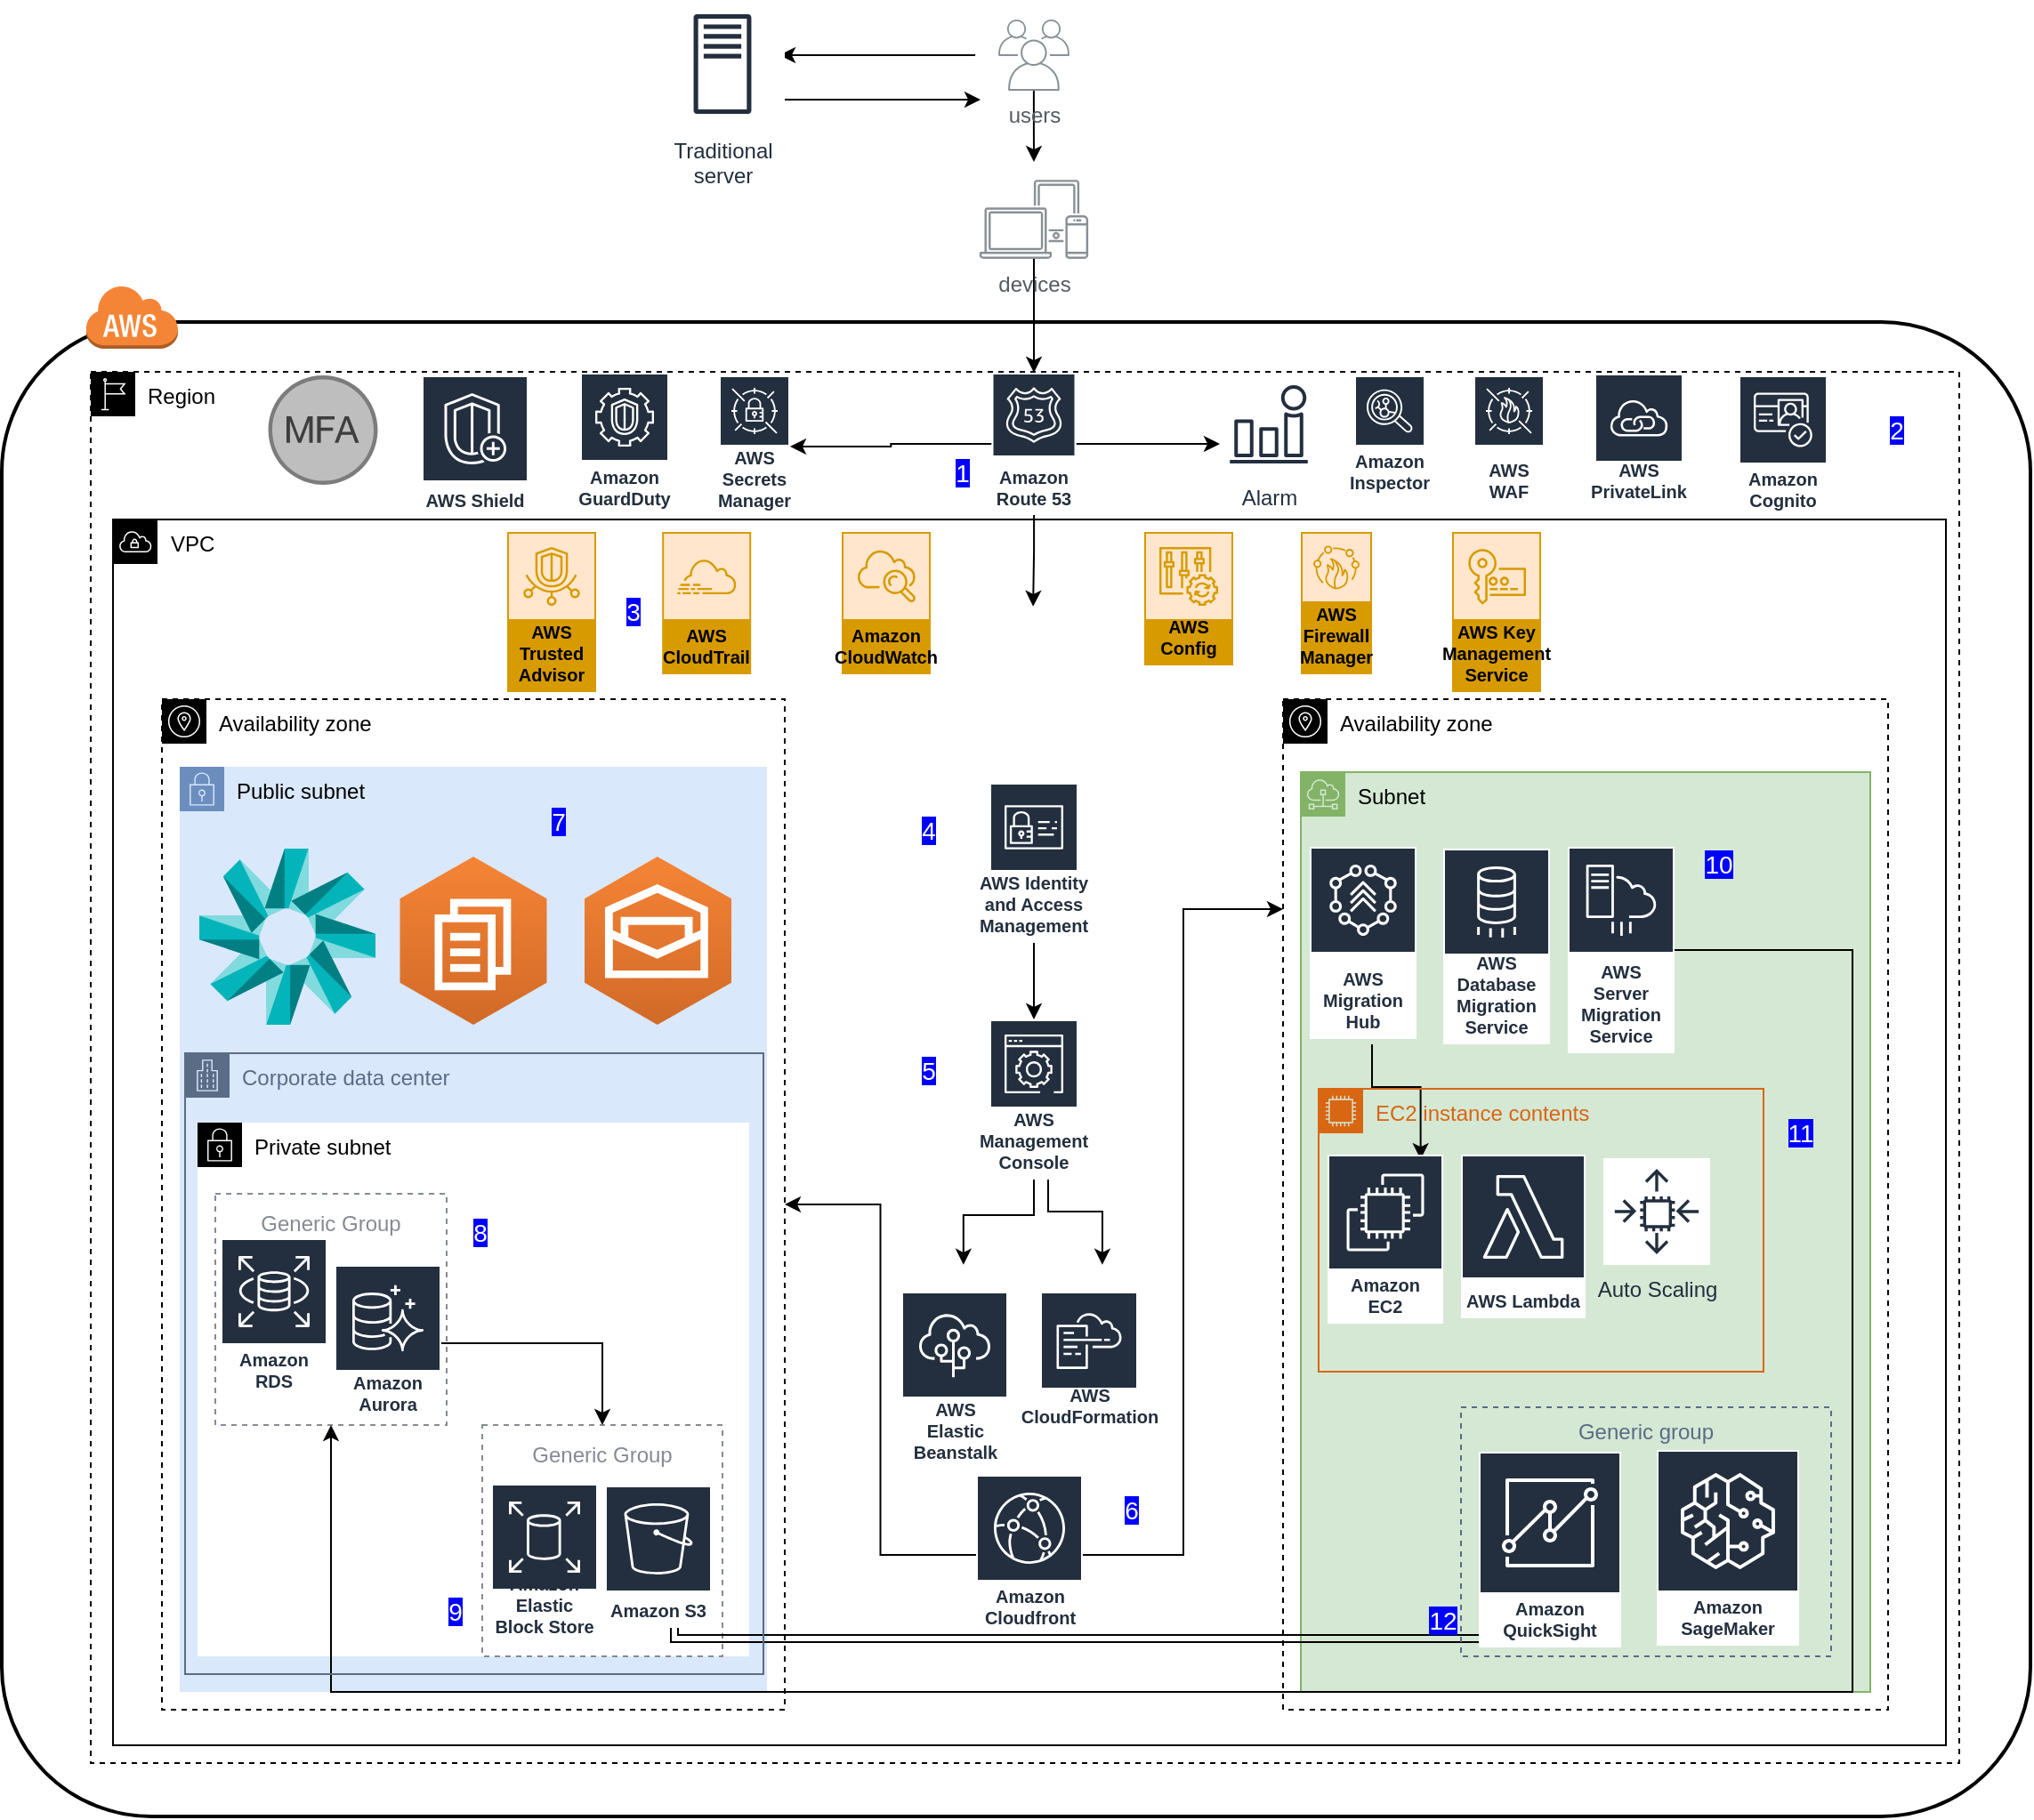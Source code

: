 <mxfile version="21.6.8" type="github">
  <diagram name="Page-1" id="uSrswJnvK80ilH3P5mjm">
    <mxGraphModel dx="1647" dy="828" grid="1" gridSize="10" guides="1" tooltips="1" connect="1" arrows="1" fold="1" page="1" pageScale="1" pageWidth="850" pageHeight="1100" math="0" shadow="0">
      <root>
        <mxCell id="0" />
        <mxCell id="1" parent="0" />
        <mxCell id="XbT-4NyTX25RX7wR1Qhp-1" value="" style="rounded=1;arcSize=10;dashed=0;fillColor=none;gradientColor=none;strokeWidth=2;" vertex="1" parent="1">
          <mxGeometry x="190" y="180" width="1140" height="840" as="geometry" />
        </mxCell>
        <mxCell id="XbT-4NyTX25RX7wR1Qhp-6" value="Region" style="sketch=0;outlineConnect=0;html=1;whiteSpace=wrap;fontSize=12;fontStyle=0;shape=mxgraph.aws4.group;grIcon=mxgraph.aws4.group_region;verticalAlign=top;align=left;spacingLeft=30;dashed=1;" vertex="1" parent="1">
          <mxGeometry x="240" y="208" width="1050" height="782" as="geometry" />
        </mxCell>
        <mxCell id="XbT-4NyTX25RX7wR1Qhp-34" value="VPC" style="sketch=0;outlineConnect=0;html=1;whiteSpace=wrap;fontSize=12;fontStyle=0;shape=mxgraph.aws4.group;grIcon=mxgraph.aws4.group_vpc;verticalAlign=top;align=left;spacingLeft=30;dashed=0;" vertex="1" parent="1">
          <mxGeometry x="252.5" y="291" width="1030" height="689" as="geometry" />
        </mxCell>
        <mxCell id="XbT-4NyTX25RX7wR1Qhp-2" value="" style="dashed=0;html=1;shape=mxgraph.aws3.cloud;fillColor=#F58536;gradientColor=none;dashed=0;" vertex="1" parent="1">
          <mxGeometry x="237" y="159" width="52" height="36" as="geometry" />
        </mxCell>
        <mxCell id="XbT-4NyTX25RX7wR1Qhp-66" style="edgeStyle=orthogonalEdgeStyle;rounded=0;orthogonalLoop=1;jettySize=auto;html=1;" edge="1" parent="1" source="XbT-4NyTX25RX7wR1Qhp-4">
          <mxGeometry relative="1" as="geometry">
            <mxPoint x="770" y="90" as="targetPoint" />
          </mxGeometry>
        </mxCell>
        <mxCell id="XbT-4NyTX25RX7wR1Qhp-118" style="edgeStyle=orthogonalEdgeStyle;rounded=0;orthogonalLoop=1;jettySize=auto;html=1;" edge="1" parent="1">
          <mxGeometry relative="1" as="geometry">
            <mxPoint x="627" y="30" as="targetPoint" />
            <mxPoint x="737.038" y="30" as="sourcePoint" />
          </mxGeometry>
        </mxCell>
        <mxCell id="XbT-4NyTX25RX7wR1Qhp-4" value="users" style="sketch=0;outlineConnect=0;gradientColor=none;fontColor=#545B64;strokeColor=none;fillColor=#879196;dashed=0;verticalLabelPosition=bottom;verticalAlign=top;align=center;html=1;fontSize=12;fontStyle=0;aspect=fixed;shape=mxgraph.aws4.illustration_users;pointerEvents=1" vertex="1" parent="1">
          <mxGeometry x="750" y="10" width="40" height="40" as="geometry" />
        </mxCell>
        <mxCell id="XbT-4NyTX25RX7wR1Qhp-67" style="edgeStyle=orthogonalEdgeStyle;rounded=0;orthogonalLoop=1;jettySize=auto;html=1;" edge="1" parent="1" source="XbT-4NyTX25RX7wR1Qhp-5" target="XbT-4NyTX25RX7wR1Qhp-63">
          <mxGeometry relative="1" as="geometry" />
        </mxCell>
        <mxCell id="XbT-4NyTX25RX7wR1Qhp-5" value="devices" style="sketch=0;outlineConnect=0;gradientColor=none;fontColor=#545B64;strokeColor=none;fillColor=#879196;dashed=0;verticalLabelPosition=bottom;verticalAlign=top;align=center;html=1;fontSize=12;fontStyle=0;aspect=fixed;shape=mxgraph.aws4.illustration_devices;pointerEvents=1" vertex="1" parent="1">
          <mxGeometry x="739.45" y="100" width="61.1" height="44.6" as="geometry" />
        </mxCell>
        <mxCell id="XbT-4NyTX25RX7wR1Qhp-7" value="Amazon GuardDuty" style="sketch=0;outlineConnect=0;fontColor=#232F3E;gradientColor=none;strokeColor=#ffffff;fillColor=#232F3E;dashed=0;verticalLabelPosition=middle;verticalAlign=bottom;align=center;html=1;whiteSpace=wrap;fontSize=10;fontStyle=1;spacing=3;shape=mxgraph.aws4.productIcon;prIcon=mxgraph.aws4.guardduty;" vertex="1" parent="1">
          <mxGeometry x="515" y="208.5" width="50" height="80" as="geometry" />
        </mxCell>
        <mxCell id="XbT-4NyTX25RX7wR1Qhp-8" value="AWS Firewall Manager" style="sketch=0;outlineConnect=0;strokeColor=#d79b00;fillColor=#ffe6cc;dashed=0;verticalLabelPosition=middle;verticalAlign=bottom;align=center;html=1;whiteSpace=wrap;fontSize=10;fontStyle=1;spacing=3;shape=mxgraph.aws4.productIcon;prIcon=mxgraph.aws4.firewall_manager;" vertex="1" parent="1">
          <mxGeometry x="920" y="298" width="40" height="80" as="geometry" />
        </mxCell>
        <mxCell id="XbT-4NyTX25RX7wR1Qhp-9" value="AWS Key Management Service" style="sketch=0;outlineConnect=0;strokeColor=#d79b00;fillColor=#ffe6cc;dashed=0;verticalLabelPosition=middle;verticalAlign=bottom;align=center;html=1;whiteSpace=wrap;fontSize=10;fontStyle=1;spacing=3;shape=mxgraph.aws4.productIcon;prIcon=mxgraph.aws4.key_management_service;" vertex="1" parent="1">
          <mxGeometry x="1005" y="298" width="50" height="90" as="geometry" />
        </mxCell>
        <mxCell id="XbT-4NyTX25RX7wR1Qhp-10" value="AWS Secrets Manager" style="sketch=0;outlineConnect=0;fontColor=#232F3E;gradientColor=none;strokeColor=#ffffff;fillColor=#232F3E;dashed=0;verticalLabelPosition=middle;verticalAlign=bottom;align=center;html=1;whiteSpace=wrap;fontSize=10;fontStyle=1;spacing=3;shape=mxgraph.aws4.productIcon;prIcon=mxgraph.aws4.secrets_manager;" vertex="1" parent="1">
          <mxGeometry x="593" y="210" width="40" height="80" as="geometry" />
        </mxCell>
        <mxCell id="XbT-4NyTX25RX7wR1Qhp-11" value="AWS Shield" style="sketch=0;outlineConnect=0;fontColor=#232F3E;gradientColor=none;strokeColor=#ffffff;fillColor=#232F3E;dashed=0;verticalLabelPosition=middle;verticalAlign=bottom;align=center;html=1;whiteSpace=wrap;fontSize=10;fontStyle=1;spacing=3;shape=mxgraph.aws4.productIcon;prIcon=mxgraph.aws4.shield;" vertex="1" parent="1">
          <mxGeometry x="426" y="210" width="60" height="80" as="geometry" />
        </mxCell>
        <mxCell id="XbT-4NyTX25RX7wR1Qhp-12" value="AWS WAF" style="sketch=0;outlineConnect=0;fontColor=#232F3E;gradientColor=none;strokeColor=#ffffff;fillColor=#232F3E;dashed=0;verticalLabelPosition=middle;verticalAlign=bottom;align=center;html=1;whiteSpace=wrap;fontSize=10;fontStyle=1;spacing=3;shape=mxgraph.aws4.productIcon;prIcon=mxgraph.aws4.waf;" vertex="1" parent="1">
          <mxGeometry x="1017" y="210" width="40" height="75" as="geometry" />
        </mxCell>
        <mxCell id="XbT-4NyTX25RX7wR1Qhp-90" style="edgeStyle=orthogonalEdgeStyle;rounded=0;orthogonalLoop=1;jettySize=auto;html=1;" edge="1" parent="1" source="XbT-4NyTX25RX7wR1Qhp-13" target="XbT-4NyTX25RX7wR1Qhp-35">
          <mxGeometry relative="1" as="geometry" />
        </mxCell>
        <mxCell id="XbT-4NyTX25RX7wR1Qhp-92" style="edgeStyle=orthogonalEdgeStyle;rounded=0;orthogonalLoop=1;jettySize=auto;html=1;" edge="1" parent="1" source="XbT-4NyTX25RX7wR1Qhp-13" target="XbT-4NyTX25RX7wR1Qhp-38">
          <mxGeometry relative="1" as="geometry">
            <Array as="points">
              <mxPoint x="854" y="873" />
              <mxPoint x="854" y="510" />
            </Array>
          </mxGeometry>
        </mxCell>
        <mxCell id="XbT-4NyTX25RX7wR1Qhp-13" value="Amazon Cloudfront" style="sketch=0;outlineConnect=0;fontColor=#232F3E;gradientColor=none;strokeColor=#ffffff;fillColor=#232F3E;dashed=0;verticalLabelPosition=middle;verticalAlign=bottom;align=center;html=1;whiteSpace=wrap;fontSize=10;fontStyle=1;spacing=3;shape=mxgraph.aws4.productIcon;prIcon=mxgraph.aws4.cloudfront;" vertex="1" parent="1">
          <mxGeometry x="737.5" y="828" width="60" height="90" as="geometry" />
        </mxCell>
        <mxCell id="XbT-4NyTX25RX7wR1Qhp-14" value="AWS&#xa;CloudTrail" style="sketch=0;outlineConnect=0;strokeColor=#d79b00;fillColor=#ffe6cc;dashed=0;verticalLabelPosition=middle;verticalAlign=bottom;align=center;html=1;whiteSpace=wrap;fontSize=10;fontStyle=1;spacing=3;shape=mxgraph.aws4.productIcon;prIcon=mxgraph.aws4.cloudtrail;" vertex="1" parent="1">
          <mxGeometry x="561.1" y="298" width="50" height="80" as="geometry" />
        </mxCell>
        <mxCell id="XbT-4NyTX25RX7wR1Qhp-15" value="AWS Config" style="sketch=0;outlineConnect=0;strokeColor=#d79b00;fillColor=#ffe6cc;dashed=0;verticalLabelPosition=middle;verticalAlign=bottom;align=center;html=1;whiteSpace=wrap;fontSize=10;fontStyle=1;spacing=3;shape=mxgraph.aws4.productIcon;prIcon=mxgraph.aws4.config;" vertex="1" parent="1">
          <mxGeometry x="832" y="298" width="50" height="75" as="geometry" />
        </mxCell>
        <mxCell id="XbT-4NyTX25RX7wR1Qhp-86" style="edgeStyle=orthogonalEdgeStyle;rounded=0;orthogonalLoop=1;jettySize=auto;html=1;entryX=0.532;entryY=0.608;entryDx=0;entryDy=0;entryPerimeter=0;" edge="1" parent="1">
          <mxGeometry relative="1" as="geometry">
            <mxPoint x="778" y="662" as="sourcePoint" />
            <mxPoint x="808.46" y="709.912" as="targetPoint" />
            <Array as="points">
              <mxPoint x="778" y="680" />
              <mxPoint x="809" y="680" />
            </Array>
          </mxGeometry>
        </mxCell>
        <mxCell id="XbT-4NyTX25RX7wR1Qhp-87" style="edgeStyle=orthogonalEdgeStyle;rounded=0;orthogonalLoop=1;jettySize=auto;html=1;entryX=0.464;entryY=0.608;entryDx=0;entryDy=0;entryPerimeter=0;" edge="1" parent="1" source="XbT-4NyTX25RX7wR1Qhp-16" target="XbT-4NyTX25RX7wR1Qhp-34">
          <mxGeometry relative="1" as="geometry" />
        </mxCell>
        <mxCell id="XbT-4NyTX25RX7wR1Qhp-16" value="AWS Management Console" style="sketch=0;outlineConnect=0;fontColor=#232F3E;gradientColor=none;strokeColor=#ffffff;fillColor=#232F3E;dashed=0;verticalLabelPosition=middle;verticalAlign=bottom;align=center;html=1;whiteSpace=wrap;fontSize=10;fontStyle=1;spacing=3;shape=mxgraph.aws4.productIcon;prIcon=mxgraph.aws4.management_console;" vertex="1" parent="1">
          <mxGeometry x="745" y="572" width="50" height="90" as="geometry" />
        </mxCell>
        <mxCell id="XbT-4NyTX25RX7wR1Qhp-17" value="AWS Trusted Advisor" style="sketch=0;outlineConnect=0;strokeColor=#d79b00;fillColor=#ffe6cc;dashed=0;verticalLabelPosition=middle;verticalAlign=bottom;align=center;html=1;whiteSpace=wrap;fontSize=10;fontStyle=1;spacing=3;shape=mxgraph.aws4.productIcon;prIcon=mxgraph.aws4.trusted_advisor;" vertex="1" parent="1">
          <mxGeometry x="474" y="298" width="50" height="90" as="geometry" />
        </mxCell>
        <mxCell id="XbT-4NyTX25RX7wR1Qhp-18" value="Alarm" style="sketch=0;outlineConnect=0;fontColor=#232F3E;gradientColor=none;strokeColor=#232F3E;fillColor=#ffffff;dashed=0;verticalLabelPosition=bottom;verticalAlign=top;align=center;html=1;fontSize=12;fontStyle=0;aspect=fixed;shape=mxgraph.aws4.resourceIcon;resIcon=mxgraph.aws4.alarm;" vertex="1" parent="1">
          <mxGeometry x="874.5" y="210" width="55" height="55" as="geometry" />
        </mxCell>
        <mxCell id="XbT-4NyTX25RX7wR1Qhp-24" value="AWS Elastic Beanstalk" style="sketch=0;outlineConnect=0;fontColor=#232F3E;gradientColor=none;strokeColor=#ffffff;fillColor=#232F3E;dashed=0;verticalLabelPosition=middle;verticalAlign=bottom;align=center;html=1;whiteSpace=wrap;fontSize=10;fontStyle=1;spacing=3;shape=mxgraph.aws4.productIcon;prIcon=mxgraph.aws4.elastic_beanstalk;" vertex="1" parent="1">
          <mxGeometry x="695.5" y="725" width="60" height="100" as="geometry" />
        </mxCell>
        <mxCell id="XbT-4NyTX25RX7wR1Qhp-28" value="Amazon Inspector" style="sketch=0;outlineConnect=0;fontColor=#232F3E;gradientColor=none;strokeColor=#ffffff;fillColor=#232F3E;dashed=0;verticalLabelPosition=middle;verticalAlign=bottom;align=center;html=1;whiteSpace=wrap;fontSize=10;fontStyle=1;spacing=3;shape=mxgraph.aws4.productIcon;prIcon=mxgraph.aws4.inspector;" vertex="1" parent="1">
          <mxGeometry x="950" y="210" width="40" height="70" as="geometry" />
        </mxCell>
        <mxCell id="XbT-4NyTX25RX7wR1Qhp-29" value="Amazon CloudWatch" style="sketch=0;outlineConnect=0;strokeColor=#d79b00;fillColor=#ffe6cc;dashed=0;verticalLabelPosition=middle;verticalAlign=bottom;align=center;html=1;whiteSpace=wrap;fontSize=10;fontStyle=1;spacing=3;shape=mxgraph.aws4.productIcon;prIcon=mxgraph.aws4.cloudwatch;" vertex="1" parent="1">
          <mxGeometry x="662" y="298" width="50" height="80" as="geometry" />
        </mxCell>
        <mxCell id="XbT-4NyTX25RX7wR1Qhp-85" style="edgeStyle=orthogonalEdgeStyle;rounded=0;orthogonalLoop=1;jettySize=auto;html=1;" edge="1" parent="1" source="XbT-4NyTX25RX7wR1Qhp-30" target="XbT-4NyTX25RX7wR1Qhp-16">
          <mxGeometry relative="1" as="geometry" />
        </mxCell>
        <mxCell id="XbT-4NyTX25RX7wR1Qhp-30" value="AWS Identity and Access Management" style="sketch=0;outlineConnect=0;fontColor=#232F3E;gradientColor=none;strokeColor=#ffffff;fillColor=#232F3E;dashed=0;verticalLabelPosition=middle;verticalAlign=bottom;align=center;html=1;whiteSpace=wrap;fontSize=10;fontStyle=1;spacing=3;shape=mxgraph.aws4.productIcon;prIcon=mxgraph.aws4.identity_and_access_management;" vertex="1" parent="1">
          <mxGeometry x="745" y="439" width="50" height="90" as="geometry" />
        </mxCell>
        <mxCell id="XbT-4NyTX25RX7wR1Qhp-31" value="AWS PrivateLink" style="sketch=0;outlineConnect=0;fontColor=#232F3E;gradientColor=none;strokeColor=#ffffff;fillColor=#232F3E;dashed=0;verticalLabelPosition=middle;verticalAlign=bottom;align=center;html=1;whiteSpace=wrap;fontSize=10;fontStyle=1;spacing=3;shape=mxgraph.aws4.productIcon;prIcon=mxgraph.aws4.privatelink;" vertex="1" parent="1">
          <mxGeometry x="1085" y="209" width="50" height="76" as="geometry" />
        </mxCell>
        <mxCell id="XbT-4NyTX25RX7wR1Qhp-35" value="Availability zone" style="sketch=0;outlineConnect=0;html=1;whiteSpace=wrap;fontSize=12;fontStyle=0;shape=mxgraph.aws4.group;grIcon=mxgraph.aws4.group_availability_zone;verticalAlign=top;align=left;spacingLeft=30;dashed=1;" vertex="1" parent="1">
          <mxGeometry x="280" y="392" width="350" height="568" as="geometry" />
        </mxCell>
        <mxCell id="XbT-4NyTX25RX7wR1Qhp-37" value="AWS CloudFormation" style="sketch=0;outlineConnect=0;fontColor=#232F3E;gradientColor=none;strokeColor=#ffffff;fillColor=#232F3E;dashed=0;verticalLabelPosition=middle;verticalAlign=bottom;align=center;html=1;whiteSpace=wrap;fontSize=10;fontStyle=1;spacing=3;shape=mxgraph.aws4.productIcon;prIcon=mxgraph.aws4.cloudformation;" vertex="1" parent="1">
          <mxGeometry x="773.5" y="725" width="55" height="80" as="geometry" />
        </mxCell>
        <mxCell id="XbT-4NyTX25RX7wR1Qhp-38" value="Availability zone" style="sketch=0;outlineConnect=0;html=1;whiteSpace=wrap;fontSize=12;fontStyle=0;shape=mxgraph.aws4.group;grIcon=mxgraph.aws4.group_availability_zone;verticalAlign=top;align=left;spacingLeft=30;dashed=1;" vertex="1" parent="1">
          <mxGeometry x="910" y="392" width="340" height="568" as="geometry" />
        </mxCell>
        <mxCell id="XbT-4NyTX25RX7wR1Qhp-43" value="Public subnet" style="points=[[0,0],[0.25,0],[0.5,0],[0.75,0],[1,0],[1,0.25],[1,0.5],[1,0.75],[1,1],[0.75,1],[0.5,1],[0.25,1],[0,1],[0,0.75],[0,0.5],[0,0.25]];outlineConnect=0;html=1;whiteSpace=wrap;fontSize=12;fontStyle=0;container=1;pointerEvents=0;collapsible=0;recursiveResize=0;shape=mxgraph.aws4.group;grIcon=mxgraph.aws4.group_security_group;grStroke=0;verticalAlign=top;align=left;spacingLeft=30;dashed=0;fillColor=#dae8fc;strokeColor=#6c8ebf;" vertex="1" parent="1">
          <mxGeometry x="290" y="430" width="330" height="520" as="geometry" />
        </mxCell>
        <mxCell id="XbT-4NyTX25RX7wR1Qhp-53" value="" style="outlineConnect=0;dashed=0;verticalLabelPosition=bottom;verticalAlign=top;align=center;html=1;shape=mxgraph.aws3.workmail;fillColor=#D16A28;gradientColor=#F58435;gradientDirection=north;" vertex="1" parent="XbT-4NyTX25RX7wR1Qhp-43">
          <mxGeometry x="227.5" y="50.5" width="82.5" height="94.5" as="geometry" />
        </mxCell>
        <mxCell id="XbT-4NyTX25RX7wR1Qhp-97" value="&lt;font color=&quot;#ffffff&quot; style=&quot;font-size: 14px; background-color: rgb(0, 0, 255);&quot;&gt;7&lt;/font&gt;" style="text;strokeColor=none;align=center;fillColor=none;html=1;verticalAlign=middle;whiteSpace=wrap;rounded=0;strokeWidth=4;" vertex="1" parent="XbT-4NyTX25RX7wR1Qhp-43">
          <mxGeometry x="197.5" y="16" width="30" height="30" as="geometry" />
        </mxCell>
        <mxCell id="XbT-4NyTX25RX7wR1Qhp-44" value="Private subnet" style="points=[[0,0],[0.25,0],[0.5,0],[0.75,0],[1,0],[1,0.25],[1,0.5],[1,0.75],[1,1],[0.75,1],[0.5,1],[0.25,1],[0,1],[0,0.75],[0,0.5],[0,0.25]];outlineConnect=0;html=1;whiteSpace=wrap;fontSize=12;fontStyle=0;container=1;pointerEvents=0;collapsible=0;recursiveResize=0;shape=mxgraph.aws4.group;grIcon=mxgraph.aws4.group_security_group;grStroke=0;verticalAlign=top;align=left;spacingLeft=30;dashed=0;" vertex="1" parent="1">
          <mxGeometry x="300" y="630" width="310" height="300" as="geometry" />
        </mxCell>
        <mxCell id="XbT-4NyTX25RX7wR1Qhp-48" value="Subnet" style="sketch=0;outlineConnect=0;html=1;whiteSpace=wrap;fontSize=12;fontStyle=0;shape=mxgraph.aws4.group;grIcon=mxgraph.aws4.group_subnet;strokeColor=#82b366;fillColor=#d5e8d4;verticalAlign=top;align=left;spacingLeft=30;dashed=0;" vertex="1" parent="1">
          <mxGeometry x="920" y="433" width="320" height="517" as="geometry" />
        </mxCell>
        <mxCell id="XbT-4NyTX25RX7wR1Qhp-49" value="Generic Group" style="outlineConnect=0;gradientColor=none;html=1;whiteSpace=wrap;fontSize=12;fontStyle=0;strokeColor=#858B94;fillColor=none;verticalAlign=top;align=center;fontColor=#858B94;dashed=1;spacingTop=3;" vertex="1" parent="1">
          <mxGeometry x="310" y="670" width="130" height="130" as="geometry" />
        </mxCell>
        <mxCell id="XbT-4NyTX25RX7wR1Qhp-50" value="Generic Group" style="outlineConnect=0;gradientColor=none;html=1;whiteSpace=wrap;fontSize=12;fontStyle=0;strokeColor=#858B94;fillColor=none;verticalAlign=top;align=center;fontColor=#858B94;dashed=1;spacingTop=3;" vertex="1" parent="1">
          <mxGeometry x="460" y="800" width="135" height="130" as="geometry" />
        </mxCell>
        <mxCell id="XbT-4NyTX25RX7wR1Qhp-122" style="edgeStyle=orthogonalEdgeStyle;shape=link;rounded=0;orthogonalLoop=1;jettySize=auto;html=1;" edge="1" parent="1">
          <mxGeometry relative="1" as="geometry">
            <mxPoint x="568" y="914" as="sourcePoint" />
            <mxPoint x="1029" y="920" as="targetPoint" />
            <Array as="points">
              <mxPoint x="568" y="920" />
            </Array>
          </mxGeometry>
        </mxCell>
        <mxCell id="XbT-4NyTX25RX7wR1Qhp-26" value="Amazon S3" style="sketch=0;outlineConnect=0;fontColor=#232F3E;gradientColor=none;strokeColor=#ffffff;fillColor=#232F3E;dashed=0;verticalLabelPosition=middle;verticalAlign=bottom;align=center;html=1;whiteSpace=wrap;fontSize=10;fontStyle=1;spacing=3;shape=mxgraph.aws4.productIcon;prIcon=mxgraph.aws4.s3;" vertex="1" parent="1">
          <mxGeometry x="529" y="834" width="60" height="80" as="geometry" />
        </mxCell>
        <mxCell id="XbT-4NyTX25RX7wR1Qhp-27" value="Amazon Elastic Block Store" style="sketch=0;outlineConnect=0;fontColor=#232F3E;gradientColor=none;strokeColor=#ffffff;fillColor=#232F3E;dashed=0;verticalLabelPosition=middle;verticalAlign=bottom;align=center;html=1;whiteSpace=wrap;fontSize=10;fontStyle=1;spacing=3;shape=mxgraph.aws4.productIcon;prIcon=mxgraph.aws4.elastic_block_store;" vertex="1" parent="1">
          <mxGeometry x="465" y="833" width="60" height="90" as="geometry" />
        </mxCell>
        <mxCell id="XbT-4NyTX25RX7wR1Qhp-51" value="" style="outlineConnect=0;dashed=0;verticalLabelPosition=bottom;verticalAlign=top;align=center;html=1;shape=mxgraph.aws3.chime;fillColor=#03B5BB;gradientColor=none;" vertex="1" parent="1">
          <mxGeometry x="301" y="476" width="99" height="99" as="geometry" />
        </mxCell>
        <mxCell id="XbT-4NyTX25RX7wR1Qhp-52" value="" style="outlineConnect=0;dashed=0;verticalLabelPosition=bottom;verticalAlign=top;align=center;html=1;shape=mxgraph.aws3.workdocs;fillColor=#D16A28;gradientColor=#F58435;gradientDirection=north;" vertex="1" parent="1">
          <mxGeometry x="413.75" y="480.5" width="82.5" height="94.5" as="geometry" />
        </mxCell>
        <mxCell id="XbT-4NyTX25RX7wR1Qhp-21" value="Amazon RDS" style="sketch=0;outlineConnect=0;fontColor=#232F3E;gradientColor=none;strokeColor=#ffffff;fillColor=#232F3E;dashed=0;verticalLabelPosition=middle;verticalAlign=bottom;align=center;html=1;whiteSpace=wrap;fontSize=10;fontStyle=1;spacing=3;shape=mxgraph.aws4.productIcon;prIcon=mxgraph.aws4.rds;" vertex="1" parent="1">
          <mxGeometry x="313" y="695" width="60" height="90" as="geometry" />
        </mxCell>
        <mxCell id="XbT-4NyTX25RX7wR1Qhp-121" style="edgeStyle=orthogonalEdgeStyle;rounded=0;orthogonalLoop=1;jettySize=auto;html=1;entryX=0.5;entryY=0;entryDx=0;entryDy=0;" edge="1" parent="1" source="XbT-4NyTX25RX7wR1Qhp-20" target="XbT-4NyTX25RX7wR1Qhp-50">
          <mxGeometry relative="1" as="geometry" />
        </mxCell>
        <mxCell id="XbT-4NyTX25RX7wR1Qhp-20" value="Amazon&#xa;Aurora" style="sketch=0;outlineConnect=0;fontColor=#232F3E;gradientColor=none;strokeColor=#ffffff;fillColor=#232F3E;dashed=0;verticalLabelPosition=middle;verticalAlign=bottom;align=center;html=1;whiteSpace=wrap;fontSize=10;fontStyle=1;spacing=3;shape=mxgraph.aws4.productIcon;prIcon=mxgraph.aws4.aurora;" vertex="1" parent="1">
          <mxGeometry x="377" y="710" width="60" height="88" as="geometry" />
        </mxCell>
        <mxCell id="XbT-4NyTX25RX7wR1Qhp-32" value="AWS Database Migration Service" style="sketch=0;outlineConnect=0;fontColor=#232F3E;gradientColor=none;strokeColor=#ffffff;fillColor=#232F3E;dashed=0;verticalLabelPosition=middle;verticalAlign=bottom;align=center;html=1;whiteSpace=wrap;fontSize=10;fontStyle=1;spacing=3;shape=mxgraph.aws4.productIcon;prIcon=mxgraph.aws4.database_migration_service;" vertex="1" parent="1">
          <mxGeometry x="1000" y="476" width="60" height="110" as="geometry" />
        </mxCell>
        <mxCell id="XbT-4NyTX25RX7wR1Qhp-123" style="edgeStyle=orthogonalEdgeStyle;rounded=0;orthogonalLoop=1;jettySize=auto;html=1;entryX=0.728;entryY=-0.004;entryDx=0;entryDy=0;entryPerimeter=0;" edge="1" parent="1">
          <mxGeometry relative="1" as="geometry">
            <mxPoint x="960" y="586" as="sourcePoint" />
            <mxPoint x="987.32" y="650.62" as="targetPoint" />
            <Array as="points">
              <mxPoint x="960" y="610" />
              <mxPoint x="987" y="610" />
            </Array>
          </mxGeometry>
        </mxCell>
        <mxCell id="XbT-4NyTX25RX7wR1Qhp-33" value="AWS Migration Hub" style="sketch=0;outlineConnect=0;fontColor=#232F3E;gradientColor=none;strokeColor=#ffffff;fillColor=#232F3E;dashed=0;verticalLabelPosition=middle;verticalAlign=bottom;align=center;html=1;whiteSpace=wrap;fontSize=10;fontStyle=1;spacing=3;shape=mxgraph.aws4.productIcon;prIcon=mxgraph.aws4.migration_hub;" vertex="1" parent="1">
          <mxGeometry x="925" y="475" width="60" height="108" as="geometry" />
        </mxCell>
        <mxCell id="XbT-4NyTX25RX7wR1Qhp-120" style="edgeStyle=orthogonalEdgeStyle;rounded=0;orthogonalLoop=1;jettySize=auto;html=1;entryX=0.5;entryY=1;entryDx=0;entryDy=0;" edge="1" parent="1" source="XbT-4NyTX25RX7wR1Qhp-54" target="XbT-4NyTX25RX7wR1Qhp-49">
          <mxGeometry relative="1" as="geometry">
            <Array as="points">
              <mxPoint x="1230" y="533" />
              <mxPoint x="1230" y="950" />
              <mxPoint x="375" y="950" />
            </Array>
          </mxGeometry>
        </mxCell>
        <mxCell id="XbT-4NyTX25RX7wR1Qhp-54" value="AWS Server Migration Service" style="sketch=0;outlineConnect=0;fontColor=#232F3E;gradientColor=none;strokeColor=#ffffff;fillColor=#232F3E;dashed=0;verticalLabelPosition=middle;verticalAlign=bottom;align=center;html=1;whiteSpace=wrap;fontSize=10;fontStyle=1;spacing=3;shape=mxgraph.aws4.productIcon;prIcon=mxgraph.aws4.server_migration_service;" vertex="1" parent="1">
          <mxGeometry x="1070" y="475" width="60" height="116" as="geometry" />
        </mxCell>
        <mxCell id="XbT-4NyTX25RX7wR1Qhp-55" value="Amazon Cognito" style="sketch=0;outlineConnect=0;fontColor=#232F3E;gradientColor=none;strokeColor=#ffffff;fillColor=#232F3E;dashed=0;verticalLabelPosition=middle;verticalAlign=bottom;align=center;html=1;whiteSpace=wrap;fontSize=10;fontStyle=1;spacing=3;shape=mxgraph.aws4.productIcon;prIcon=mxgraph.aws4.cognito;" vertex="1" parent="1">
          <mxGeometry x="1166" y="210" width="50" height="80" as="geometry" />
        </mxCell>
        <mxCell id="XbT-4NyTX25RX7wR1Qhp-56" value="Corporate data center" style="points=[[0,0],[0.25,0],[0.5,0],[0.75,0],[1,0],[1,0.25],[1,0.5],[1,0.75],[1,1],[0.75,1],[0.5,1],[0.25,1],[0,1],[0,0.75],[0,0.5],[0,0.25]];outlineConnect=0;gradientColor=none;html=1;whiteSpace=wrap;fontSize=12;fontStyle=0;container=1;pointerEvents=0;collapsible=0;recursiveResize=0;shape=mxgraph.aws4.group;grIcon=mxgraph.aws4.group_corporate_data_center;strokeColor=#5A6C86;fillColor=none;verticalAlign=top;align=left;spacingLeft=30;fontColor=#5A6C86;dashed=0;" vertex="1" parent="1">
          <mxGeometry x="293" y="591" width="325" height="349" as="geometry" />
        </mxCell>
        <mxCell id="XbT-4NyTX25RX7wR1Qhp-98" value="&lt;font color=&quot;#ffffff&quot; style=&quot;font-size: 14px; background-color: rgb(0, 0, 255);&quot;&gt;8&lt;/font&gt;" style="text;strokeColor=none;align=center;fillColor=none;html=1;verticalAlign=middle;whiteSpace=wrap;rounded=0;strokeWidth=4;" vertex="1" parent="XbT-4NyTX25RX7wR1Qhp-56">
          <mxGeometry x="151" y="85.5" width="30" height="30" as="geometry" />
        </mxCell>
        <mxCell id="XbT-4NyTX25RX7wR1Qhp-99" value="&lt;font color=&quot;#ffffff&quot; style=&quot;font-size: 14px; background-color: rgb(0, 0, 255);&quot;&gt;9&lt;/font&gt;" style="text;strokeColor=none;align=center;fillColor=none;html=1;verticalAlign=middle;whiteSpace=wrap;rounded=0;strokeWidth=4;" vertex="1" parent="XbT-4NyTX25RX7wR1Qhp-56">
          <mxGeometry x="137" y="299" width="30" height="30" as="geometry" />
        </mxCell>
        <mxCell id="XbT-4NyTX25RX7wR1Qhp-57" value="EC2 instance contents" style="points=[[0,0],[0.25,0],[0.5,0],[0.75,0],[1,0],[1,0.25],[1,0.5],[1,0.75],[1,1],[0.75,1],[0.5,1],[0.25,1],[0,1],[0,0.75],[0,0.5],[0,0.25]];outlineConnect=0;gradientColor=none;html=1;whiteSpace=wrap;fontSize=12;fontStyle=0;container=1;pointerEvents=0;collapsible=0;recursiveResize=0;shape=mxgraph.aws4.group;grIcon=mxgraph.aws4.group_ec2_instance_contents;strokeColor=#D86613;fillColor=none;verticalAlign=top;align=left;spacingLeft=30;fontColor=#D86613;dashed=0;" vertex="1" parent="1">
          <mxGeometry x="930" y="611" width="250" height="159" as="geometry" />
        </mxCell>
        <mxCell id="XbT-4NyTX25RX7wR1Qhp-59" value="Auto Scaling" style="sketch=0;outlineConnect=0;fontColor=#232F3E;gradientColor=none;strokeColor=#232F3E;fillColor=#ffffff;dashed=0;verticalLabelPosition=bottom;verticalAlign=top;align=center;html=1;fontSize=12;fontStyle=0;aspect=fixed;shape=mxgraph.aws4.resourceIcon;resIcon=mxgraph.aws4.auto_scaling;" vertex="1" parent="XbT-4NyTX25RX7wR1Qhp-57">
          <mxGeometry x="160" y="39" width="60" height="60" as="geometry" />
        </mxCell>
        <mxCell id="XbT-4NyTX25RX7wR1Qhp-22" value="Amazon EC2" style="sketch=0;outlineConnect=0;fontColor=#232F3E;gradientColor=none;strokeColor=#ffffff;fillColor=#232F3E;dashed=0;verticalLabelPosition=middle;verticalAlign=bottom;align=center;html=1;whiteSpace=wrap;fontSize=10;fontStyle=1;spacing=3;shape=mxgraph.aws4.productIcon;prIcon=mxgraph.aws4.ec2;" vertex="1" parent="1">
          <mxGeometry x="935" y="648" width="65" height="95" as="geometry" />
        </mxCell>
        <mxCell id="XbT-4NyTX25RX7wR1Qhp-23" value="AWS Lambda" style="sketch=0;outlineConnect=0;fontColor=#232F3E;gradientColor=none;strokeColor=#ffffff;fillColor=#232F3E;dashed=0;verticalLabelPosition=middle;verticalAlign=bottom;align=center;html=1;whiteSpace=wrap;fontSize=10;fontStyle=1;spacing=3;shape=mxgraph.aws4.productIcon;prIcon=mxgraph.aws4.lambda;" vertex="1" parent="1">
          <mxGeometry x="1010" y="648" width="70" height="92" as="geometry" />
        </mxCell>
        <mxCell id="XbT-4NyTX25RX7wR1Qhp-58" value="Generic group" style="fillColor=none;strokeColor=#5A6C86;dashed=1;verticalAlign=top;fontStyle=0;fontColor=#5A6C86;whiteSpace=wrap;html=1;" vertex="1" parent="1">
          <mxGeometry x="1010" y="790" width="208" height="140" as="geometry" />
        </mxCell>
        <mxCell id="XbT-4NyTX25RX7wR1Qhp-25" value="Amazon QuickSight" style="sketch=0;outlineConnect=0;fontColor=#232F3E;gradientColor=none;strokeColor=#ffffff;fillColor=#232F3E;dashed=0;verticalLabelPosition=middle;verticalAlign=bottom;align=center;html=1;whiteSpace=wrap;fontSize=10;fontStyle=1;spacing=3;shape=mxgraph.aws4.productIcon;prIcon=mxgraph.aws4.quicksight;" vertex="1" parent="1">
          <mxGeometry x="1020" y="815" width="80" height="110" as="geometry" />
        </mxCell>
        <mxCell id="XbT-4NyTX25RX7wR1Qhp-19" value="Amazon SageMaker" style="sketch=0;outlineConnect=0;fontColor=#232F3E;gradientColor=none;strokeColor=#ffffff;fillColor=#232F3E;dashed=0;verticalLabelPosition=middle;verticalAlign=bottom;align=center;html=1;whiteSpace=wrap;fontSize=10;fontStyle=1;spacing=3;shape=mxgraph.aws4.productIcon;prIcon=mxgraph.aws4.sagemaker;" vertex="1" parent="1">
          <mxGeometry x="1120" y="814" width="80" height="110" as="geometry" />
        </mxCell>
        <mxCell id="XbT-4NyTX25RX7wR1Qhp-60" value="" style="outlineConnect=0;dashed=0;verticalLabelPosition=bottom;verticalAlign=top;align=center;html=1;shape=mxgraph.aws3.mfa_token;fillColor=#7D7C7C;gradientColor=none;" vertex="1" parent="1">
          <mxGeometry x="339.75" y="210" width="61.5" height="61.5" as="geometry" />
        </mxCell>
        <mxCell id="XbT-4NyTX25RX7wR1Qhp-69" style="edgeStyle=orthogonalEdgeStyle;rounded=0;orthogonalLoop=1;jettySize=auto;html=1;" edge="1" parent="1">
          <mxGeometry relative="1" as="geometry">
            <mxPoint x="740" y="55" as="targetPoint" />
            <mxPoint x="630" y="55" as="sourcePoint" />
          </mxGeometry>
        </mxCell>
        <mxCell id="XbT-4NyTX25RX7wR1Qhp-61" value="Traditional&#xa;server" style="sketch=0;outlineConnect=0;fontColor=#232F3E;gradientColor=none;strokeColor=#232F3E;fillColor=#ffffff;dashed=0;verticalLabelPosition=bottom;verticalAlign=top;align=center;html=1;fontSize=12;fontStyle=0;aspect=fixed;shape=mxgraph.aws4.resourceIcon;resIcon=mxgraph.aws4.traditional_server;" vertex="1" parent="1">
          <mxGeometry x="560" width="70" height="70" as="geometry" />
        </mxCell>
        <mxCell id="XbT-4NyTX25RX7wR1Qhp-110" value="" style="edgeStyle=orthogonalEdgeStyle;rounded=0;orthogonalLoop=1;jettySize=auto;html=1;" edge="1" parent="1" source="XbT-4NyTX25RX7wR1Qhp-63" target="XbT-4NyTX25RX7wR1Qhp-10">
          <mxGeometry relative="1" as="geometry" />
        </mxCell>
        <mxCell id="XbT-4NyTX25RX7wR1Qhp-111" value="" style="edgeStyle=orthogonalEdgeStyle;rounded=0;orthogonalLoop=1;jettySize=auto;html=1;" edge="1" parent="1" source="XbT-4NyTX25RX7wR1Qhp-63" target="XbT-4NyTX25RX7wR1Qhp-18">
          <mxGeometry relative="1" as="geometry">
            <Array as="points">
              <mxPoint x="850" y="249" />
              <mxPoint x="850" y="249" />
            </Array>
          </mxGeometry>
        </mxCell>
        <mxCell id="XbT-4NyTX25RX7wR1Qhp-117" style="edgeStyle=orthogonalEdgeStyle;rounded=0;orthogonalLoop=1;jettySize=auto;html=1;entryX=0.502;entryY=0.071;entryDx=0;entryDy=0;entryPerimeter=0;" edge="1" parent="1" source="XbT-4NyTX25RX7wR1Qhp-63" target="XbT-4NyTX25RX7wR1Qhp-34">
          <mxGeometry relative="1" as="geometry" />
        </mxCell>
        <mxCell id="XbT-4NyTX25RX7wR1Qhp-63" value="Amazon Route 53" style="sketch=0;outlineConnect=0;fontColor=#232F3E;gradientColor=none;strokeColor=#ffffff;fillColor=#232F3E;dashed=0;verticalLabelPosition=middle;verticalAlign=bottom;align=center;html=1;whiteSpace=wrap;fontSize=10;fontStyle=1;spacing=3;shape=mxgraph.aws4.productIcon;prIcon=mxgraph.aws4.route_53;" vertex="1" parent="1">
          <mxGeometry x="746.25" y="208.5" width="47.5" height="80" as="geometry" />
        </mxCell>
        <mxCell id="XbT-4NyTX25RX7wR1Qhp-64" value="&lt;font color=&quot;#ffffff&quot; style=&quot;font-size: 14px; background-color: rgb(0, 0, 255);&quot;&gt;1&lt;/font&gt;" style="text;strokeColor=none;align=center;fillColor=none;html=1;verticalAlign=middle;whiteSpace=wrap;rounded=0;strokeWidth=4;" vertex="1" parent="1">
          <mxGeometry x="715" y="250" width="30" height="30" as="geometry" />
        </mxCell>
        <mxCell id="XbT-4NyTX25RX7wR1Qhp-93" value="&lt;font color=&quot;#ffffff&quot; style=&quot;font-size: 14px; background-color: rgb(0, 0, 255);&quot;&gt;3&lt;/font&gt;" style="text;strokeColor=none;align=center;fillColor=none;html=1;verticalAlign=middle;whiteSpace=wrap;rounded=0;strokeWidth=4;" vertex="1" parent="1">
          <mxGeometry x="530" y="327.75" width="30" height="30.5" as="geometry" />
        </mxCell>
        <mxCell id="XbT-4NyTX25RX7wR1Qhp-94" value="&lt;font color=&quot;#ffffff&quot; style=&quot;font-size: 14px; background-color: rgb(0, 0, 255);&quot;&gt;4&lt;/font&gt;" style="text;strokeColor=none;align=center;fillColor=none;html=1;verticalAlign=middle;whiteSpace=wrap;rounded=0;strokeWidth=4;" vertex="1" parent="1">
          <mxGeometry x="695.5" y="450.5" width="30" height="30" as="geometry" />
        </mxCell>
        <mxCell id="XbT-4NyTX25RX7wR1Qhp-95" value="&lt;font color=&quot;#ffffff&quot; style=&quot;font-size: 14px; background-color: rgb(0, 0, 255);&quot;&gt;5&lt;/font&gt;" style="text;strokeColor=none;align=center;fillColor=none;html=1;verticalAlign=middle;whiteSpace=wrap;rounded=0;strokeWidth=4;" vertex="1" parent="1">
          <mxGeometry x="695.5" y="586" width="30" height="30" as="geometry" />
        </mxCell>
        <mxCell id="XbT-4NyTX25RX7wR1Qhp-96" value="&lt;font color=&quot;#ffffff&quot; style=&quot;font-size: 14px; background-color: rgb(0, 0, 255);&quot;&gt;6&lt;/font&gt;" style="text;strokeColor=none;align=center;fillColor=none;html=1;verticalAlign=middle;whiteSpace=wrap;rounded=0;strokeWidth=4;" vertex="1" parent="1">
          <mxGeometry x="810" y="833" width="30" height="30" as="geometry" />
        </mxCell>
        <mxCell id="XbT-4NyTX25RX7wR1Qhp-100" value="&lt;font color=&quot;#ffffff&quot; style=&quot;font-size: 14px; background-color: rgb(0, 0, 255);&quot;&gt;10&lt;/font&gt;" style="text;strokeColor=none;align=center;fillColor=none;html=1;verticalAlign=middle;whiteSpace=wrap;rounded=0;strokeWidth=4;" vertex="1" parent="1">
          <mxGeometry x="1140" y="470" width="30" height="30" as="geometry" />
        </mxCell>
        <mxCell id="XbT-4NyTX25RX7wR1Qhp-101" value="&lt;font color=&quot;#ffffff&quot; style=&quot;font-size: 14px; background-color: rgb(0, 0, 255);&quot;&gt;11&lt;/font&gt;" style="text;strokeColor=none;align=center;fillColor=none;html=1;verticalAlign=middle;whiteSpace=wrap;rounded=0;strokeWidth=4;" vertex="1" parent="1">
          <mxGeometry x="1186" y="620.5" width="30" height="30" as="geometry" />
        </mxCell>
        <mxCell id="XbT-4NyTX25RX7wR1Qhp-102" value="&lt;font color=&quot;#ffffff&quot; style=&quot;font-size: 14px; background-color: rgb(0, 0, 255);&quot;&gt;12&lt;/font&gt;" style="text;strokeColor=none;align=center;fillColor=none;html=1;verticalAlign=middle;whiteSpace=wrap;rounded=0;strokeWidth=4;" vertex="1" parent="1">
          <mxGeometry x="985" y="895" width="30" height="30" as="geometry" />
        </mxCell>
        <mxCell id="XbT-4NyTX25RX7wR1Qhp-103" value="&lt;font color=&quot;#ffffff&quot; style=&quot;font-size: 14px; background-color: rgb(0, 0, 255);&quot;&gt;2&lt;/font&gt;" style="text;strokeColor=none;align=center;fillColor=none;html=1;verticalAlign=middle;whiteSpace=wrap;rounded=0;strokeWidth=4;" vertex="1" parent="1">
          <mxGeometry x="1240" y="225.75" width="30" height="30" as="geometry" />
        </mxCell>
      </root>
    </mxGraphModel>
  </diagram>
</mxfile>
